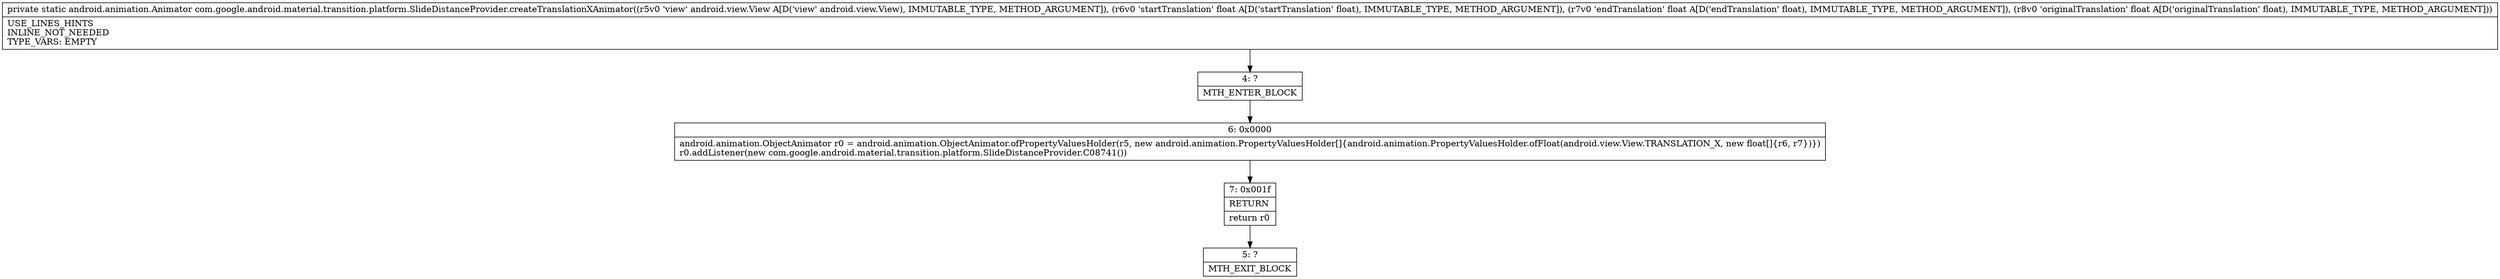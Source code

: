 digraph "CFG forcom.google.android.material.transition.platform.SlideDistanceProvider.createTranslationXAnimator(Landroid\/view\/View;FFF)Landroid\/animation\/Animator;" {
Node_4 [shape=record,label="{4\:\ ?|MTH_ENTER_BLOCK\l}"];
Node_6 [shape=record,label="{6\:\ 0x0000|android.animation.ObjectAnimator r0 = android.animation.ObjectAnimator.ofPropertyValuesHolder(r5, new android.animation.PropertyValuesHolder[]\{android.animation.PropertyValuesHolder.ofFloat(android.view.View.TRANSLATION_X, new float[]\{r6, r7\})\})\lr0.addListener(new com.google.android.material.transition.platform.SlideDistanceProvider.C08741())\l}"];
Node_7 [shape=record,label="{7\:\ 0x001f|RETURN\l|return r0\l}"];
Node_5 [shape=record,label="{5\:\ ?|MTH_EXIT_BLOCK\l}"];
MethodNode[shape=record,label="{private static android.animation.Animator com.google.android.material.transition.platform.SlideDistanceProvider.createTranslationXAnimator((r5v0 'view' android.view.View A[D('view' android.view.View), IMMUTABLE_TYPE, METHOD_ARGUMENT]), (r6v0 'startTranslation' float A[D('startTranslation' float), IMMUTABLE_TYPE, METHOD_ARGUMENT]), (r7v0 'endTranslation' float A[D('endTranslation' float), IMMUTABLE_TYPE, METHOD_ARGUMENT]), (r8v0 'originalTranslation' float A[D('originalTranslation' float), IMMUTABLE_TYPE, METHOD_ARGUMENT]))  | USE_LINES_HINTS\lINLINE_NOT_NEEDED\lTYPE_VARS: EMPTY\l}"];
MethodNode -> Node_4;Node_4 -> Node_6;
Node_6 -> Node_7;
Node_7 -> Node_5;
}

